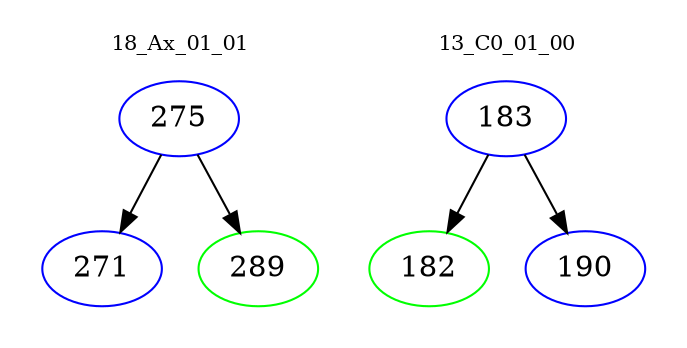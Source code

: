 digraph{
subgraph cluster_0 {
color = white
label = "18_Ax_01_01";
fontsize=10;
T0_275 [label="275", color="blue"]
T0_275 -> T0_271 [color="black"]
T0_271 [label="271", color="blue"]
T0_275 -> T0_289 [color="black"]
T0_289 [label="289", color="green"]
}
subgraph cluster_1 {
color = white
label = "13_C0_01_00";
fontsize=10;
T1_183 [label="183", color="blue"]
T1_183 -> T1_182 [color="black"]
T1_182 [label="182", color="green"]
T1_183 -> T1_190 [color="black"]
T1_190 [label="190", color="blue"]
}
}
